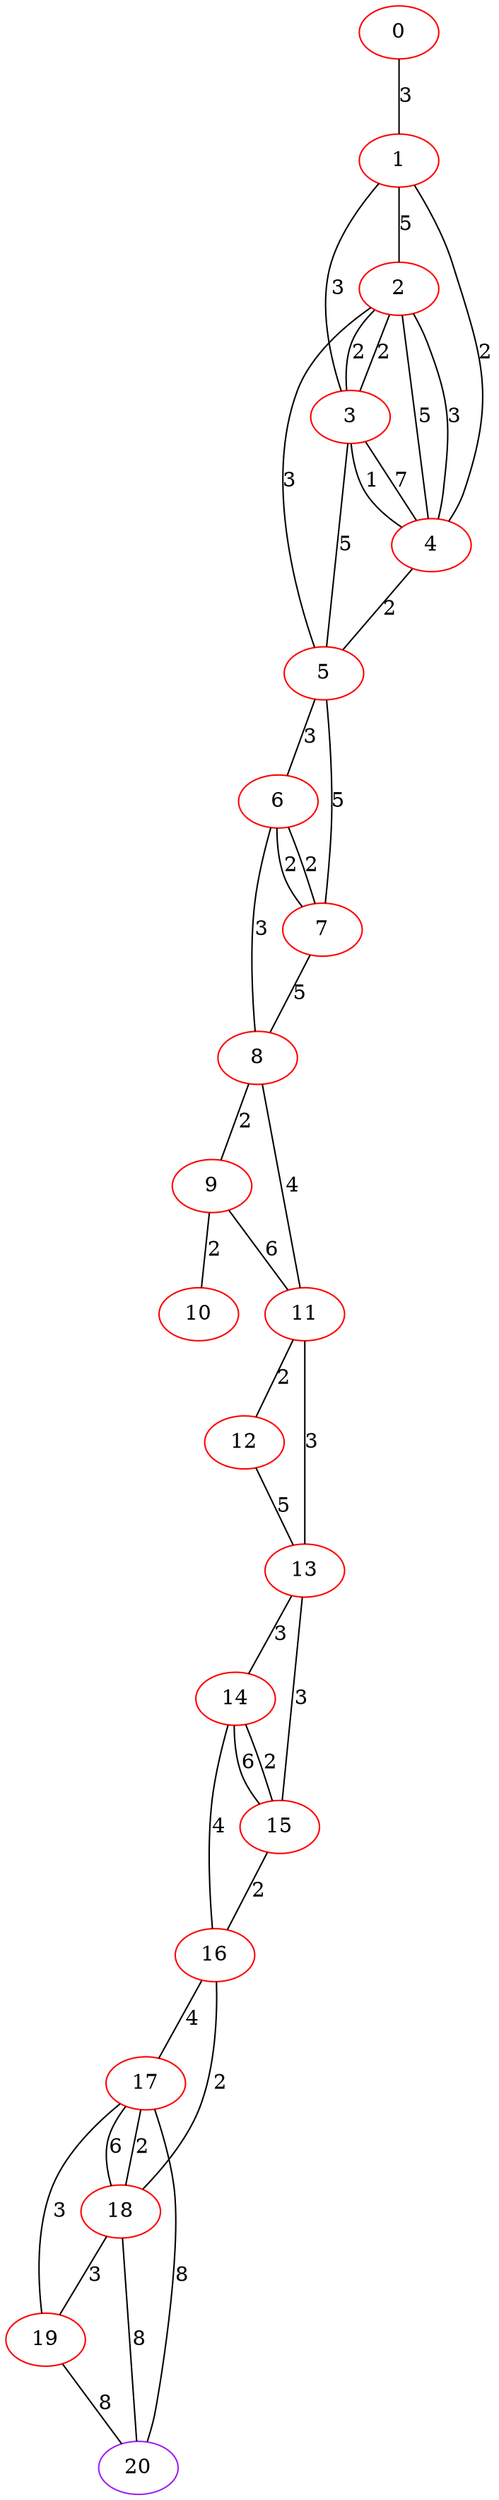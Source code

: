 graph "" {
0 [color=red, weight=1];
1 [color=red, weight=1];
2 [color=red, weight=1];
3 [color=red, weight=1];
4 [color=red, weight=1];
5 [color=red, weight=1];
6 [color=red, weight=1];
7 [color=red, weight=1];
8 [color=red, weight=1];
9 [color=red, weight=1];
10 [color=red, weight=1];
11 [color=red, weight=1];
12 [color=red, weight=1];
13 [color=red, weight=1];
14 [color=red, weight=1];
15 [color=red, weight=1];
16 [color=red, weight=1];
17 [color=red, weight=1];
18 [color=red, weight=1];
19 [color=red, weight=1];
20 [color=purple, weight=4];
0 -- 1  [key=0, label=3];
1 -- 2  [key=0, label=5];
1 -- 3  [key=0, label=3];
1 -- 4  [key=0, label=2];
2 -- 3  [key=0, label=2];
2 -- 3  [key=1, label=2];
2 -- 4  [key=0, label=5];
2 -- 4  [key=1, label=3];
2 -- 5  [key=0, label=3];
3 -- 4  [key=0, label=7];
3 -- 4  [key=1, label=1];
3 -- 5  [key=0, label=5];
4 -- 5  [key=0, label=2];
5 -- 6  [key=0, label=3];
5 -- 7  [key=0, label=5];
6 -- 8  [key=0, label=3];
6 -- 7  [key=0, label=2];
6 -- 7  [key=1, label=2];
7 -- 8  [key=0, label=5];
8 -- 9  [key=0, label=2];
8 -- 11  [key=0, label=4];
9 -- 10  [key=0, label=2];
9 -- 11  [key=0, label=6];
11 -- 12  [key=0, label=2];
11 -- 13  [key=0, label=3];
12 -- 13  [key=0, label=5];
13 -- 14  [key=0, label=3];
13 -- 15  [key=0, label=3];
14 -- 16  [key=0, label=4];
14 -- 15  [key=0, label=6];
14 -- 15  [key=1, label=2];
15 -- 16  [key=0, label=2];
16 -- 17  [key=0, label=4];
16 -- 18  [key=0, label=2];
17 -- 18  [key=0, label=6];
17 -- 18  [key=1, label=2];
17 -- 19  [key=0, label=3];
17 -- 20  [key=0, label=8];
18 -- 19  [key=0, label=3];
18 -- 20  [key=0, label=8];
19 -- 20  [key=0, label=8];
}

